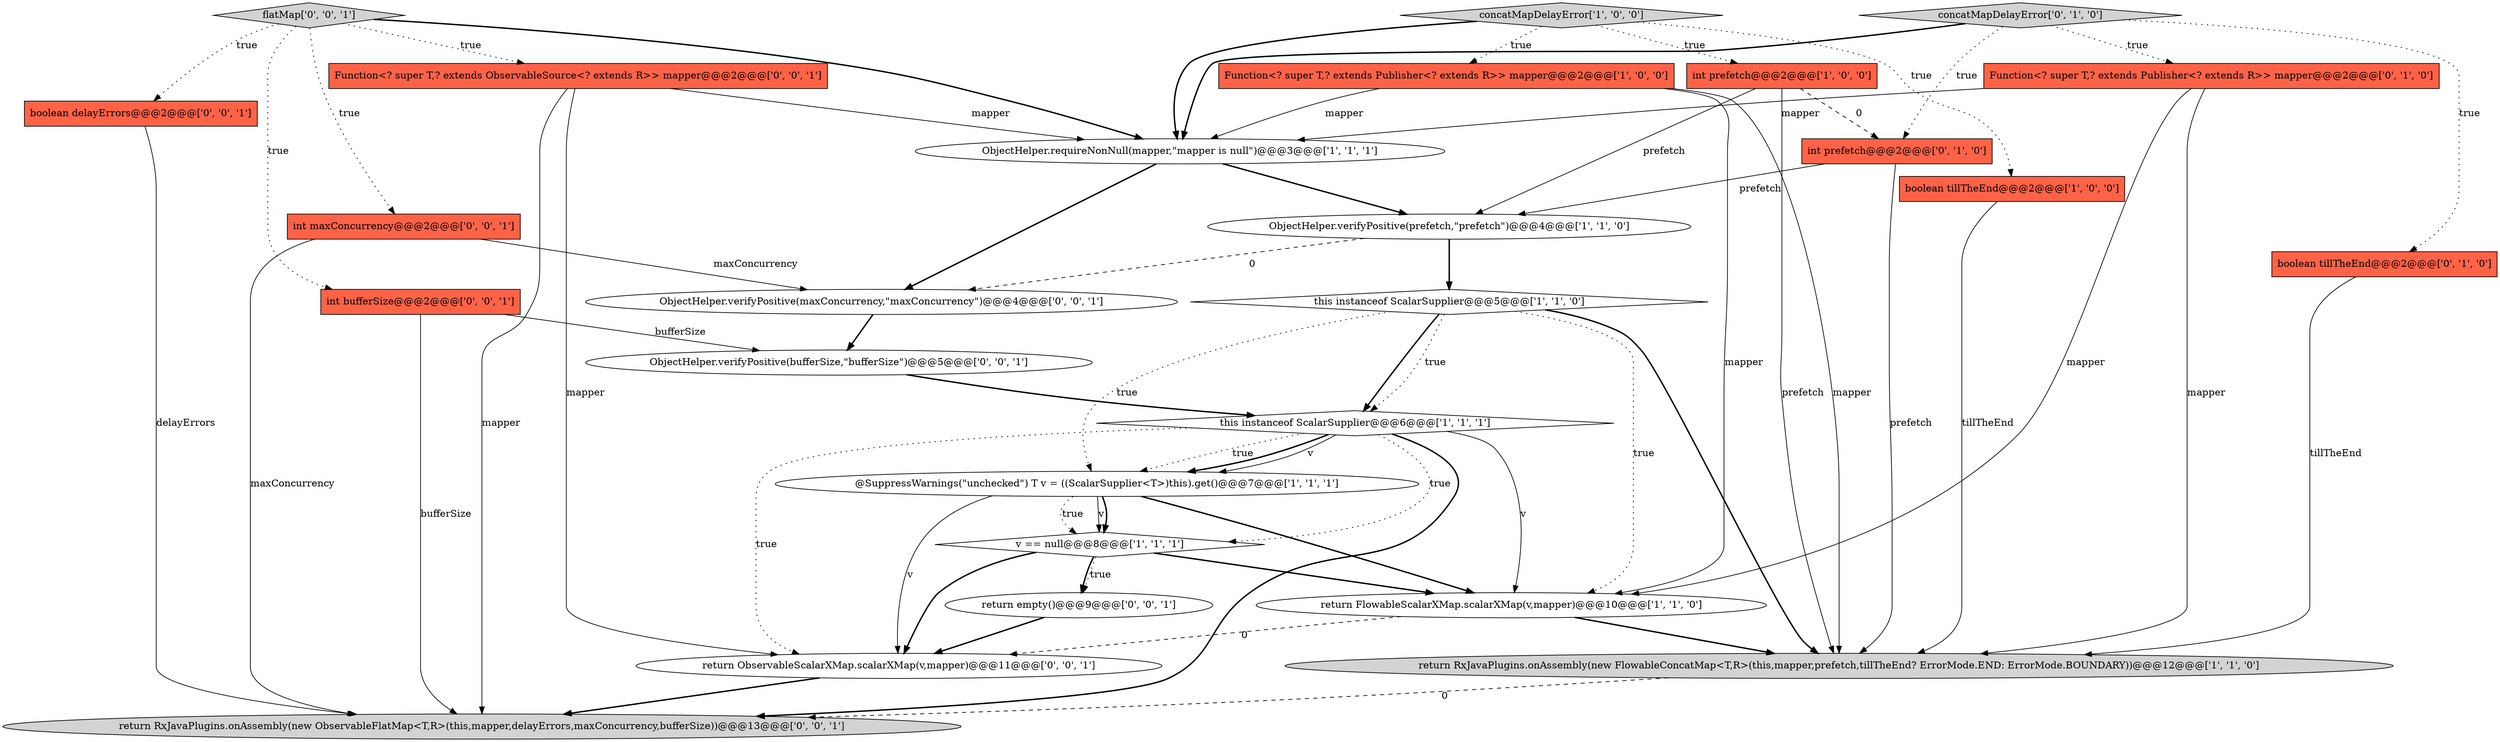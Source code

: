 digraph {
6 [style = filled, label = "this instanceof ScalarSupplier@@@5@@@['1', '1', '0']", fillcolor = white, shape = diamond image = "AAA0AAABBB1BBB"];
11 [style = filled, label = "@SuppressWarnings(\"unchecked\") T v = ((ScalarSupplier<T>)this).get()@@@7@@@['1', '1', '1']", fillcolor = white, shape = ellipse image = "AAA0AAABBB1BBB"];
23 [style = filled, label = "boolean delayErrors@@@2@@@['0', '0', '1']", fillcolor = tomato, shape = box image = "AAA0AAABBB3BBB"];
17 [style = filled, label = "Function<? super T,? extends ObservableSource<? extends R>> mapper@@@2@@@['0', '0', '1']", fillcolor = tomato, shape = box image = "AAA0AAABBB3BBB"];
2 [style = filled, label = "ObjectHelper.requireNonNull(mapper,\"mapper is null\")@@@3@@@['1', '1', '1']", fillcolor = white, shape = ellipse image = "AAA0AAABBB1BBB"];
16 [style = filled, label = "int bufferSize@@@2@@@['0', '0', '1']", fillcolor = tomato, shape = box image = "AAA0AAABBB3BBB"];
5 [style = filled, label = "return RxJavaPlugins.onAssembly(new FlowableConcatMap<T,R>(this,mapper,prefetch,tillTheEnd? ErrorMode.END: ErrorMode.BOUNDARY))@@@12@@@['1', '1', '0']", fillcolor = lightgray, shape = ellipse image = "AAA0AAABBB1BBB"];
21 [style = filled, label = "int maxConcurrency@@@2@@@['0', '0', '1']", fillcolor = tomato, shape = box image = "AAA0AAABBB3BBB"];
12 [style = filled, label = "concatMapDelayError['0', '1', '0']", fillcolor = lightgray, shape = diamond image = "AAA0AAABBB2BBB"];
0 [style = filled, label = "concatMapDelayError['1', '0', '0']", fillcolor = lightgray, shape = diamond image = "AAA0AAABBB1BBB"];
25 [style = filled, label = "flatMap['0', '0', '1']", fillcolor = lightgray, shape = diamond image = "AAA0AAABBB3BBB"];
14 [style = filled, label = "Function<? super T,? extends Publisher<? extends R>> mapper@@@2@@@['0', '1', '0']", fillcolor = tomato, shape = box image = "AAA0AAABBB2BBB"];
8 [style = filled, label = "Function<? super T,? extends Publisher<? extends R>> mapper@@@2@@@['1', '0', '0']", fillcolor = tomato, shape = box image = "AAA0AAABBB1BBB"];
24 [style = filled, label = "return empty()@@@9@@@['0', '0', '1']", fillcolor = white, shape = ellipse image = "AAA0AAABBB3BBB"];
20 [style = filled, label = "ObjectHelper.verifyPositive(bufferSize,\"bufferSize\")@@@5@@@['0', '0', '1']", fillcolor = white, shape = ellipse image = "AAA0AAABBB3BBB"];
15 [style = filled, label = "int prefetch@@@2@@@['0', '1', '0']", fillcolor = tomato, shape = box image = "AAA1AAABBB2BBB"];
1 [style = filled, label = "boolean tillTheEnd@@@2@@@['1', '0', '0']", fillcolor = tomato, shape = box image = "AAA0AAABBB1BBB"];
7 [style = filled, label = "v == null@@@8@@@['1', '1', '1']", fillcolor = white, shape = diamond image = "AAA0AAABBB1BBB"];
22 [style = filled, label = "return ObservableScalarXMap.scalarXMap(v,mapper)@@@11@@@['0', '0', '1']", fillcolor = white, shape = ellipse image = "AAA0AAABBB3BBB"];
18 [style = filled, label = "return RxJavaPlugins.onAssembly(new ObservableFlatMap<T,R>(this,mapper,delayErrors,maxConcurrency,bufferSize))@@@13@@@['0', '0', '1']", fillcolor = lightgray, shape = ellipse image = "AAA0AAABBB3BBB"];
13 [style = filled, label = "boolean tillTheEnd@@@2@@@['0', '1', '0']", fillcolor = tomato, shape = box image = "AAA0AAABBB2BBB"];
10 [style = filled, label = "ObjectHelper.verifyPositive(prefetch,\"prefetch\")@@@4@@@['1', '1', '0']", fillcolor = white, shape = ellipse image = "AAA0AAABBB1BBB"];
19 [style = filled, label = "ObjectHelper.verifyPositive(maxConcurrency,\"maxConcurrency\")@@@4@@@['0', '0', '1']", fillcolor = white, shape = ellipse image = "AAA0AAABBB3BBB"];
3 [style = filled, label = "return FlowableScalarXMap.scalarXMap(v,mapper)@@@10@@@['1', '1', '0']", fillcolor = white, shape = ellipse image = "AAA0AAABBB1BBB"];
9 [style = filled, label = "int prefetch@@@2@@@['1', '0', '0']", fillcolor = tomato, shape = box image = "AAA1AAABBB1BBB"];
4 [style = filled, label = "this instanceof ScalarSupplier@@@6@@@['1', '1', '1']", fillcolor = white, shape = diamond image = "AAA0AAABBB1BBB"];
11->7 [style = dotted, label="true"];
23->18 [style = solid, label="delayErrors"];
8->2 [style = solid, label="mapper"];
2->19 [style = bold, label=""];
16->18 [style = solid, label="bufferSize"];
11->22 [style = solid, label="v"];
21->18 [style = solid, label="maxConcurrency"];
9->5 [style = solid, label="prefetch"];
10->19 [style = dashed, label="0"];
19->20 [style = bold, label=""];
15->5 [style = solid, label="prefetch"];
14->5 [style = solid, label="mapper"];
0->2 [style = bold, label=""];
12->15 [style = dotted, label="true"];
4->11 [style = dotted, label="true"];
4->7 [style = dotted, label="true"];
1->5 [style = solid, label="tillTheEnd"];
4->18 [style = bold, label=""];
14->2 [style = solid, label="mapper"];
8->5 [style = solid, label="mapper"];
3->22 [style = dashed, label="0"];
8->3 [style = solid, label="mapper"];
5->18 [style = dashed, label="0"];
2->10 [style = bold, label=""];
24->22 [style = bold, label=""];
12->14 [style = dotted, label="true"];
7->24 [style = dotted, label="true"];
10->6 [style = bold, label=""];
25->2 [style = bold, label=""];
7->3 [style = bold, label=""];
17->2 [style = solid, label="mapper"];
15->10 [style = solid, label="prefetch"];
20->4 [style = bold, label=""];
0->8 [style = dotted, label="true"];
11->7 [style = solid, label="v"];
6->4 [style = bold, label=""];
6->5 [style = bold, label=""];
16->20 [style = solid, label="bufferSize"];
3->5 [style = bold, label=""];
12->2 [style = bold, label=""];
7->24 [style = bold, label=""];
7->22 [style = bold, label=""];
22->18 [style = bold, label=""];
14->3 [style = solid, label="mapper"];
6->4 [style = dotted, label="true"];
17->22 [style = solid, label="mapper"];
12->13 [style = dotted, label="true"];
11->3 [style = bold, label=""];
9->10 [style = solid, label="prefetch"];
4->22 [style = dotted, label="true"];
25->17 [style = dotted, label="true"];
9->15 [style = dashed, label="0"];
17->18 [style = solid, label="mapper"];
11->7 [style = bold, label=""];
13->5 [style = solid, label="tillTheEnd"];
25->23 [style = dotted, label="true"];
6->11 [style = dotted, label="true"];
6->3 [style = dotted, label="true"];
4->11 [style = bold, label=""];
0->9 [style = dotted, label="true"];
4->11 [style = solid, label="v"];
4->3 [style = solid, label="v"];
21->19 [style = solid, label="maxConcurrency"];
25->16 [style = dotted, label="true"];
25->21 [style = dotted, label="true"];
0->1 [style = dotted, label="true"];
}
